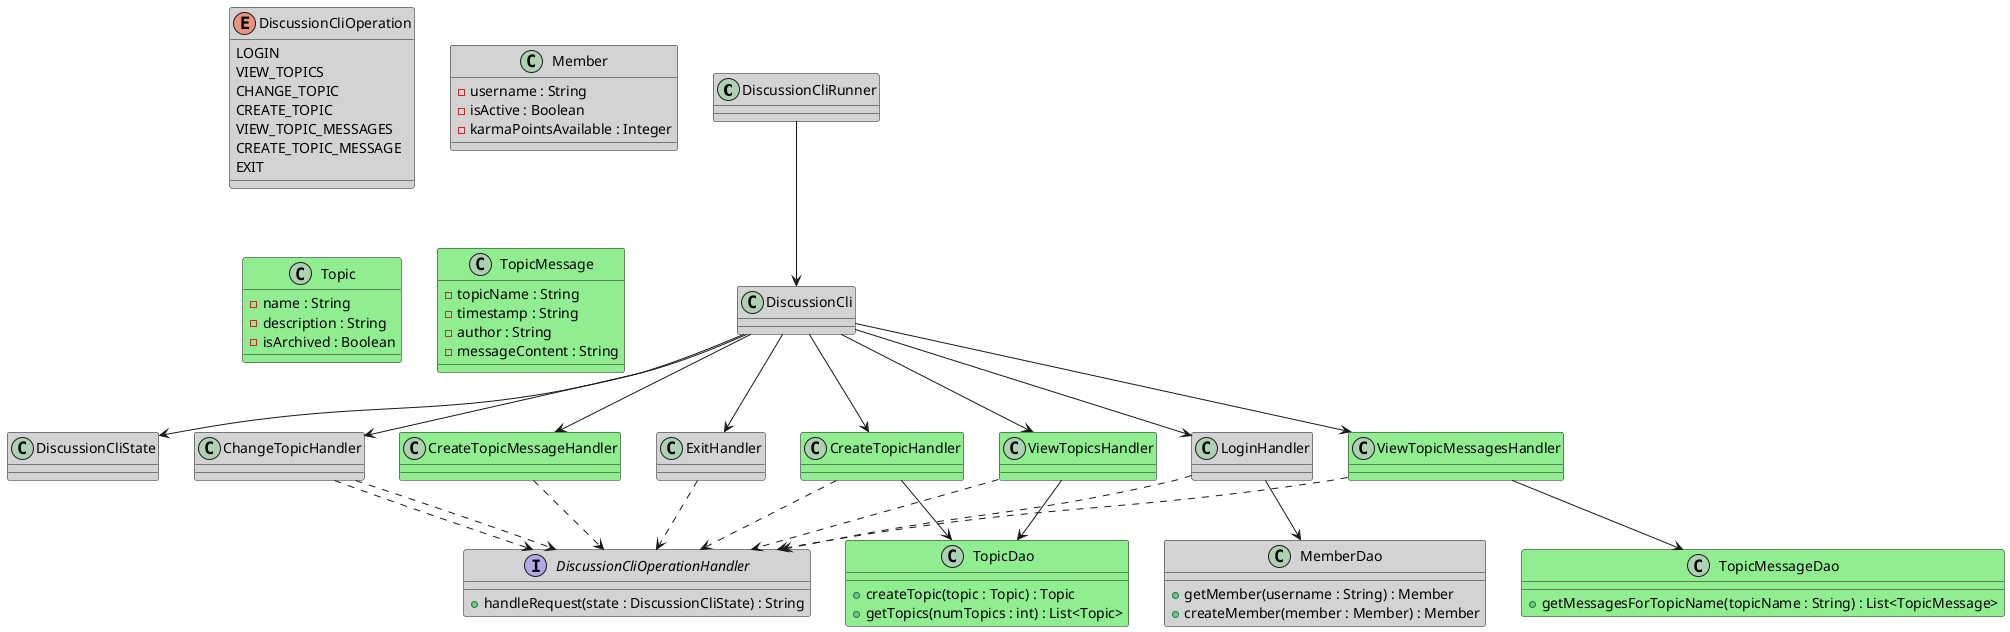 @startuml
class DiscussionCliRunner #lightgrey
class DiscussionCli #lightgrey
class DiscussionCliState #lightgrey
enum DiscussionCliOperation #lightgrey {
	LOGIN
    VIEW_TOPICS
    CHANGE_TOPIC
    CREATE_TOPIC
    VIEW_TOPIC_MESSAGES
    CREATE_TOPIC_MESSAGE
    EXIT
}

class Member #lightgrey {
	- username : String
    - isActive : Boolean
    - karmaPointsAvailable : Integer
}
class Topic #lightgreen {
	- name : String
    - description : String
    - isArchived : Boolean
}
class TopicMessage #lightgreen {
	- topicName : String
    - timestamp : String
    - author : String
    - messageContent : String
}

class MemberDao #lightgrey {
	+ getMember(username : String) : Member
	+ createMember(member : Member) : Member
}
class TopicDao #lightgreen {
	+ createTopic(topic : Topic) : Topic
    + getTopics(numTopics : int) : List<Topic>
}
class TopicMessageDao #lightgreen {
	+ getMessagesForTopicName(topicName : String) : List<TopicMessage>
}

class ChangeTopicHandler #lightgrey
class CreateTopicHandler #lightgreen
class CreateTopicMessageHandler #lightgreen
class ExitHandler #lightgrey
class LoginHandler #lightgrey
class ViewTopicMessagesHandler #lightgreen
class ViewTopicsHandler #lightgreen
interface DiscussionCliOperationHandler #lightgrey {
	+ handleRequest(state : DiscussionCliState) : String
}

DiscussionCliRunner --> DiscussionCli
DiscussionCli --> DiscussionCliState
DiscussionCli --> ChangeTopicHandler
DiscussionCli --> CreateTopicHandler
DiscussionCli --> CreateTopicMessageHandler
DiscussionCli --> ExitHandler
DiscussionCli --> LoginHandler
DiscussionCli --> ViewTopicMessagesHandler
DiscussionCli --> ViewTopicsHandler
ChangeTopicHandler ..> DiscussionCliOperationHandler
CreateTopicHandler ..> DiscussionCliOperationHandler
CreateTopicMessageHandler ..> DiscussionCliOperationHandler
ExitHandler ..> DiscussionCliOperationHandler
LoginHandler ..> DiscussionCliOperationHandler
ViewTopicMessagesHandler ..> DiscussionCliOperationHandler
ViewTopicsHandler ..> DiscussionCliOperationHandler
ChangeTopicHandler ..> DiscussionCliOperationHandler

LoginHandler --> MemberDao
CreateTopicHandler --> TopicDao
ViewTopicsHandler --> TopicDao
ViewTopicMessagesHandler --> TopicMessageDao
@enduml
